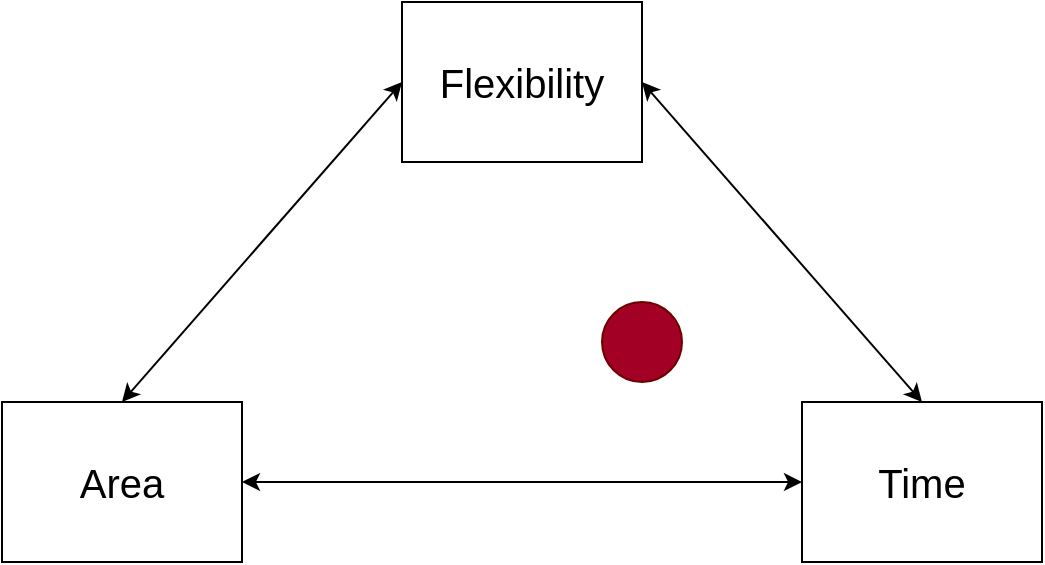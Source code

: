 <mxfile>
    <diagram id="x1cpt8YH-3A1TgxRE3Tx" name="Page-1">
        <mxGraphModel dx="1329" dy="616" grid="1" gridSize="10" guides="1" tooltips="1" connect="1" arrows="1" fold="1" page="1" pageScale="1" pageWidth="850" pageHeight="1100" math="0" shadow="0">
            <root>
                <mxCell id="0"/>
                <mxCell id="1" parent="0"/>
                <mxCell id="2" value="&lt;font style=&quot;font-size: 20px;&quot;&gt;Flexibility&lt;/font&gt;" style="rounded=0;whiteSpace=wrap;html=1;" vertex="1" parent="1">
                    <mxGeometry x="300" y="80" width="120" height="80" as="geometry"/>
                </mxCell>
                <mxCell id="3" value="&lt;font style=&quot;font-size: 20px;&quot;&gt;Area&lt;/font&gt;" style="rounded=0;whiteSpace=wrap;html=1;" vertex="1" parent="1">
                    <mxGeometry x="100" y="280" width="120" height="80" as="geometry"/>
                </mxCell>
                <mxCell id="4" value="&lt;font style=&quot;font-size: 20px;&quot;&gt;Time&lt;/font&gt;" style="rounded=0;whiteSpace=wrap;html=1;" vertex="1" parent="1">
                    <mxGeometry x="500" y="280" width="120" height="80" as="geometry"/>
                </mxCell>
                <mxCell id="7" value="" style="endArrow=classic;startArrow=classic;html=1;exitX=0.5;exitY=0;exitDx=0;exitDy=0;entryX=0;entryY=0.5;entryDx=0;entryDy=0;" edge="1" parent="1" source="3" target="2">
                    <mxGeometry width="50" height="50" relative="1" as="geometry">
                        <mxPoint x="410" y="210" as="sourcePoint"/>
                        <mxPoint x="460" y="160" as="targetPoint"/>
                    </mxGeometry>
                </mxCell>
                <mxCell id="8" value="" style="endArrow=classic;startArrow=classic;html=1;exitX=0.5;exitY=0;exitDx=0;exitDy=0;entryX=1;entryY=0.5;entryDx=0;entryDy=0;" edge="1" parent="1" source="4" target="2">
                    <mxGeometry width="50" height="50" relative="1" as="geometry">
                        <mxPoint x="340.0" y="380" as="sourcePoint"/>
                        <mxPoint x="480.0" y="220" as="targetPoint"/>
                    </mxGeometry>
                </mxCell>
                <mxCell id="9" value="" style="endArrow=classic;startArrow=classic;html=1;exitX=1;exitY=0.5;exitDx=0;exitDy=0;entryX=0;entryY=0.5;entryDx=0;entryDy=0;" edge="1" parent="1" source="3" target="4">
                    <mxGeometry width="50" height="50" relative="1" as="geometry">
                        <mxPoint x="180.0" y="300" as="sourcePoint"/>
                        <mxPoint x="320.0" y="140" as="targetPoint"/>
                    </mxGeometry>
                </mxCell>
                <mxCell id="10" value="" style="ellipse;whiteSpace=wrap;html=1;aspect=fixed;fontSize=20;fillColor=#a20025;fontColor=#ffffff;strokeColor=#6F0000;" vertex="1" parent="1">
                    <mxGeometry x="400" y="230" width="40" height="40" as="geometry"/>
                </mxCell>
            </root>
        </mxGraphModel>
    </diagram>
</mxfile>